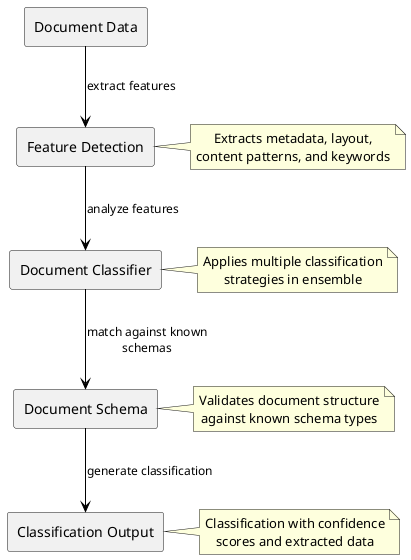 ' Configure PlantUML server
!define PLANTUML_SERVER_URL https://www.plantuml.com/plantuml

@startuml Document_Classifier_Diagram
!include <archimate/Archimate>

' Define components for the document classifier
rectangle "Document Data" as DocData
rectangle "Document Classifier" as Classifier
rectangle "Feature Detection" as Features
rectangle "Document Schema" as Schema
rectangle "Classification Output" as Output

' Define relationships
DocData --> Features : "extract features"
Features --> Classifier : "analyze features"
Classifier --> Schema : "match against known schemas"
Schema --> Output : "generate classification"

' Add notes
note right of Features
  Extracts metadata, layout, 
  content patterns, and keywords
end note

note right of Classifier
  Applies multiple classification 
  strategies in ensemble
end note

note right of Schema
  Validates document structure
  against known schema types
end note

note right of Output
  Classification with confidence
  scores and extracted data
end note

@enduml